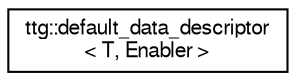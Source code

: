 digraph "Graphical Class Hierarchy"
{
 // LATEX_PDF_SIZE
  edge [fontname="FreeSans",fontsize="10",labelfontname="FreeSans",labelfontsize="10"];
  node [fontname="FreeSans",fontsize="10",shape=record];
  rankdir="LR";
  Node0 [label="ttg::default_data_descriptor\l\< T, Enabler \>",height=0.2,width=0.4,color="black", fillcolor="white", style="filled",URL="$structttg_1_1default__data__descriptor.html",tooltip="Provides (de)serialization of C++ data invocable from C primarily to interface with PaRSEC."];
}
